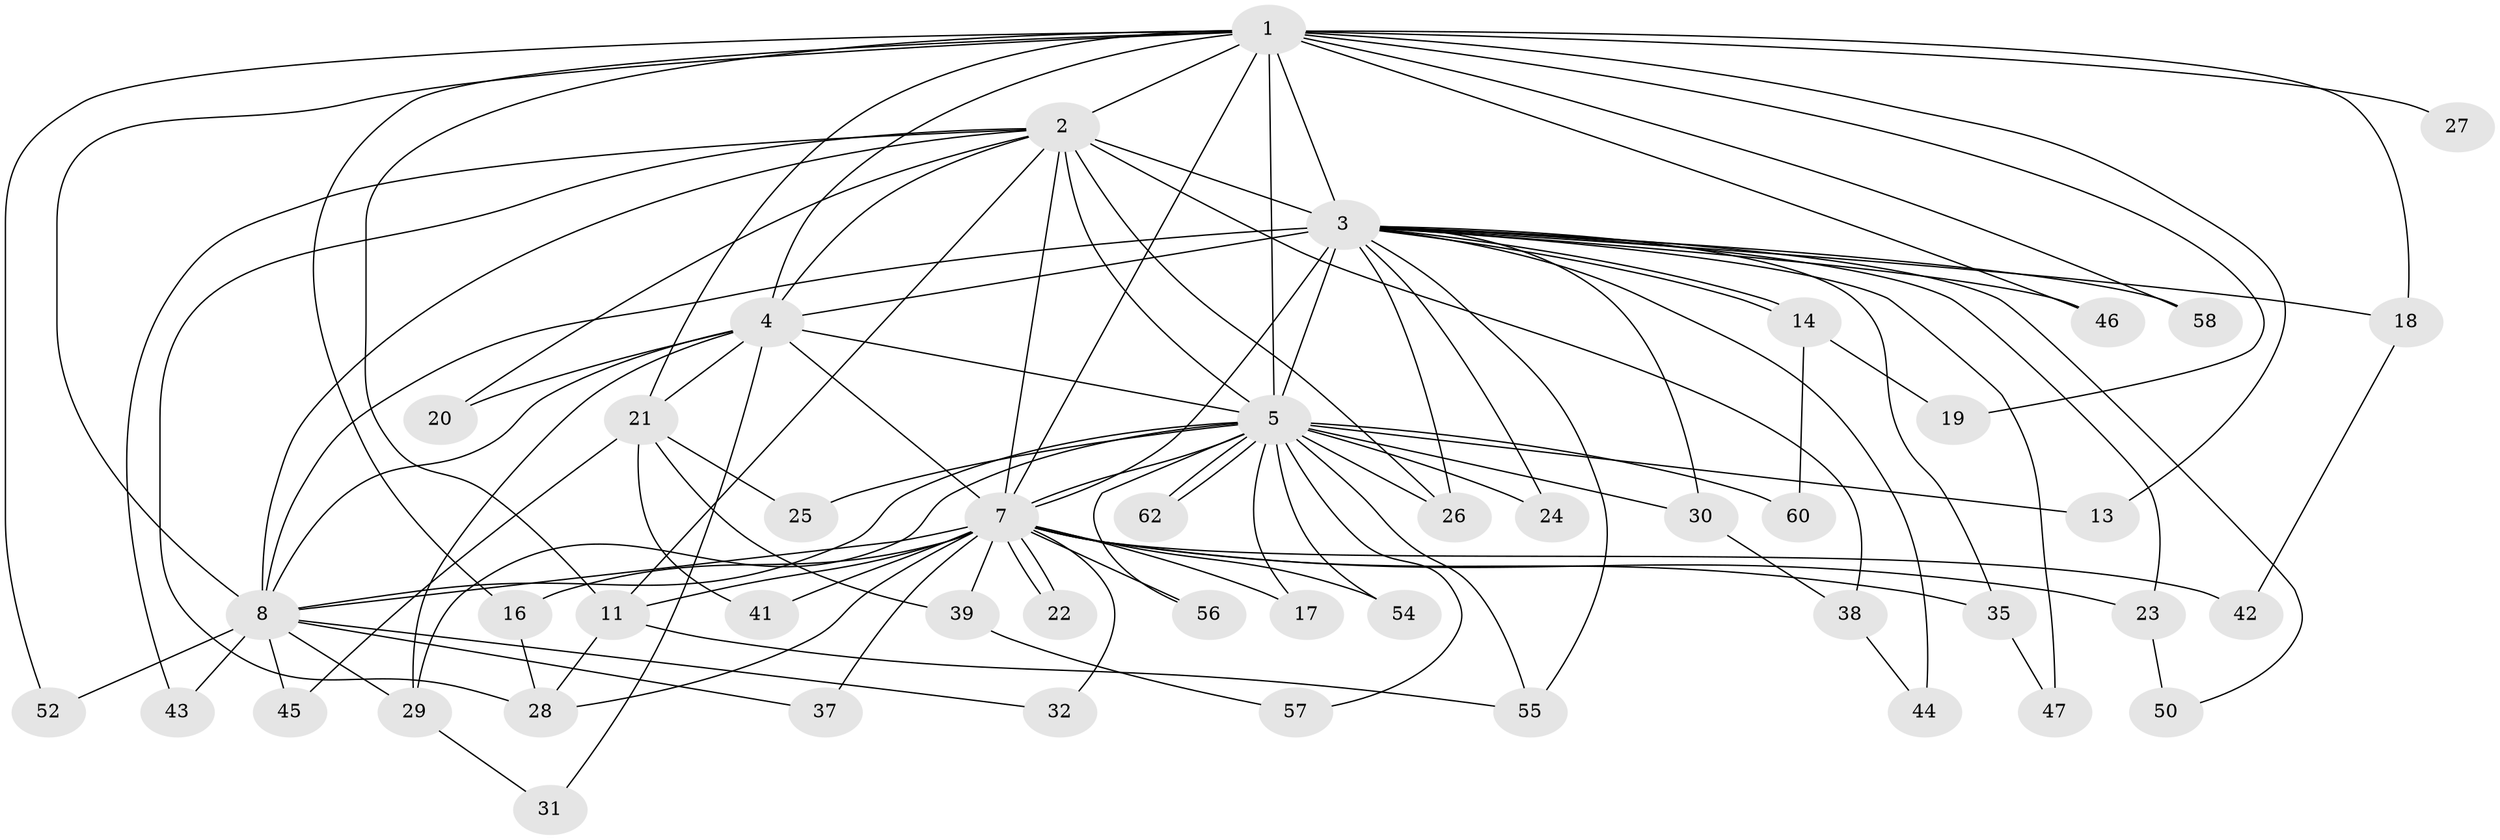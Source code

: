 // original degree distribution, {14: 0.016129032258064516, 16: 0.06451612903225806, 17: 0.016129032258064516, 12: 0.016129032258064516, 19: 0.016129032258064516, 13: 0.016129032258064516, 23: 0.016129032258064516, 5: 0.016129032258064516, 6: 0.016129032258064516, 2: 0.5483870967741935, 4: 0.08064516129032258, 3: 0.16129032258064516, 7: 0.016129032258064516}
// Generated by graph-tools (version 1.1) at 2025/41/03/06/25 10:41:36]
// undirected, 47 vertices, 106 edges
graph export_dot {
graph [start="1"]
  node [color=gray90,style=filled];
  1 [super="+9"];
  2;
  3 [super="+10"];
  4 [super="+12"];
  5 [super="+6"];
  7 [super="+15"];
  8 [super="+40"];
  11 [super="+48"];
  13;
  14;
  16 [super="+36"];
  17;
  18;
  19;
  20;
  21 [super="+53"];
  22;
  23;
  24;
  25;
  26 [super="+49"];
  27;
  28 [super="+34"];
  29 [super="+33"];
  30;
  31;
  32;
  35;
  37;
  38 [super="+61"];
  39;
  41;
  42;
  43;
  44 [super="+51"];
  45;
  46;
  47;
  50;
  52;
  54;
  55 [super="+59"];
  56;
  57;
  58;
  60;
  62;
  1 -- 2 [weight=2];
  1 -- 3 [weight=4];
  1 -- 4 [weight=2];
  1 -- 5 [weight=4];
  1 -- 7 [weight=2];
  1 -- 8 [weight=2];
  1 -- 16;
  1 -- 19;
  1 -- 21 [weight=2];
  1 -- 52;
  1 -- 11;
  1 -- 13;
  1 -- 46;
  1 -- 18;
  1 -- 58;
  1 -- 27;
  2 -- 3 [weight=2];
  2 -- 4;
  2 -- 5 [weight=2];
  2 -- 7;
  2 -- 8;
  2 -- 11;
  2 -- 20;
  2 -- 26;
  2 -- 28;
  2 -- 38 [weight=2];
  2 -- 43;
  3 -- 4 [weight=2];
  3 -- 5 [weight=4];
  3 -- 7 [weight=2];
  3 -- 8 [weight=2];
  3 -- 14;
  3 -- 14;
  3 -- 23;
  3 -- 35;
  3 -- 46;
  3 -- 47;
  3 -- 44 [weight=2];
  3 -- 18;
  3 -- 50;
  3 -- 24;
  3 -- 58;
  3 -- 30;
  3 -- 55;
  3 -- 26;
  4 -- 5 [weight=2];
  4 -- 7 [weight=2];
  4 -- 8 [weight=2];
  4 -- 21;
  4 -- 20;
  4 -- 29;
  4 -- 31;
  5 -- 7 [weight=2];
  5 -- 8 [weight=2];
  5 -- 13;
  5 -- 25;
  5 -- 26;
  5 -- 29;
  5 -- 54;
  5 -- 55;
  5 -- 56;
  5 -- 57;
  5 -- 62;
  5 -- 62;
  5 -- 17;
  5 -- 24;
  5 -- 60;
  5 -- 30;
  7 -- 8;
  7 -- 16;
  7 -- 17;
  7 -- 22;
  7 -- 22;
  7 -- 23;
  7 -- 37;
  7 -- 39;
  7 -- 41;
  7 -- 42;
  7 -- 54;
  7 -- 56;
  7 -- 28;
  7 -- 11;
  7 -- 32;
  7 -- 35;
  8 -- 32;
  8 -- 37;
  8 -- 43;
  8 -- 45;
  8 -- 52;
  8 -- 29;
  11 -- 28;
  11 -- 55;
  14 -- 19;
  14 -- 60;
  16 -- 28;
  18 -- 42;
  21 -- 25;
  21 -- 39;
  21 -- 41;
  21 -- 45;
  23 -- 50;
  29 -- 31;
  30 -- 38;
  35 -- 47;
  38 -- 44;
  39 -- 57;
}
